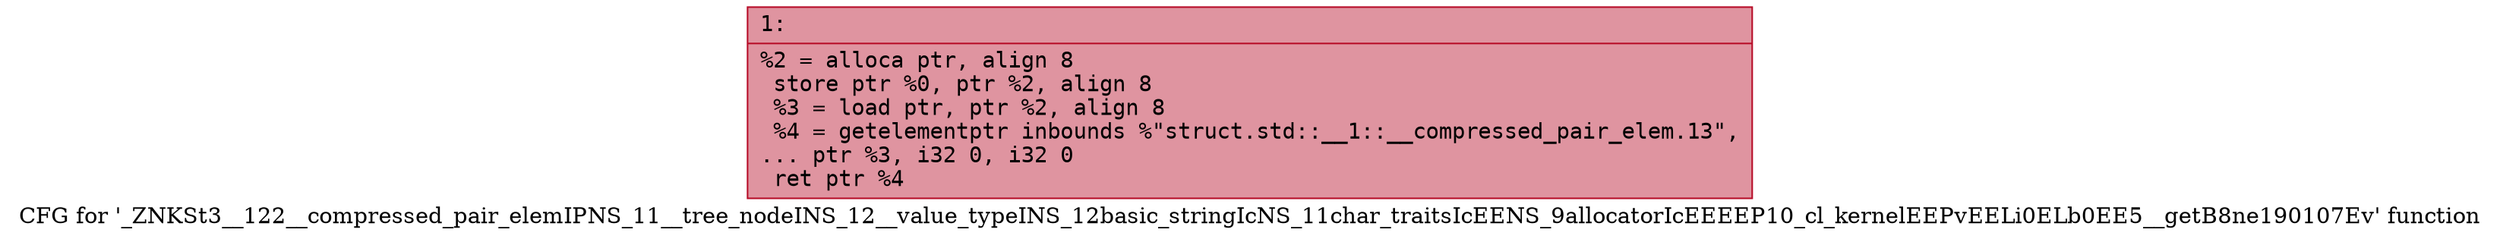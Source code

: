 digraph "CFG for '_ZNKSt3__122__compressed_pair_elemIPNS_11__tree_nodeINS_12__value_typeINS_12basic_stringIcNS_11char_traitsIcEENS_9allocatorIcEEEEP10_cl_kernelEEPvEELi0ELb0EE5__getB8ne190107Ev' function" {
	label="CFG for '_ZNKSt3__122__compressed_pair_elemIPNS_11__tree_nodeINS_12__value_typeINS_12basic_stringIcNS_11char_traitsIcEENS_9allocatorIcEEEEP10_cl_kernelEEPvEELi0ELb0EE5__getB8ne190107Ev' function";

	Node0x60000139e800 [shape=record,color="#b70d28ff", style=filled, fillcolor="#b70d2870" fontname="Courier",label="{1:\l|  %2 = alloca ptr, align 8\l  store ptr %0, ptr %2, align 8\l  %3 = load ptr, ptr %2, align 8\l  %4 = getelementptr inbounds %\"struct.std::__1::__compressed_pair_elem.13\",\l... ptr %3, i32 0, i32 0\l  ret ptr %4\l}"];
}
